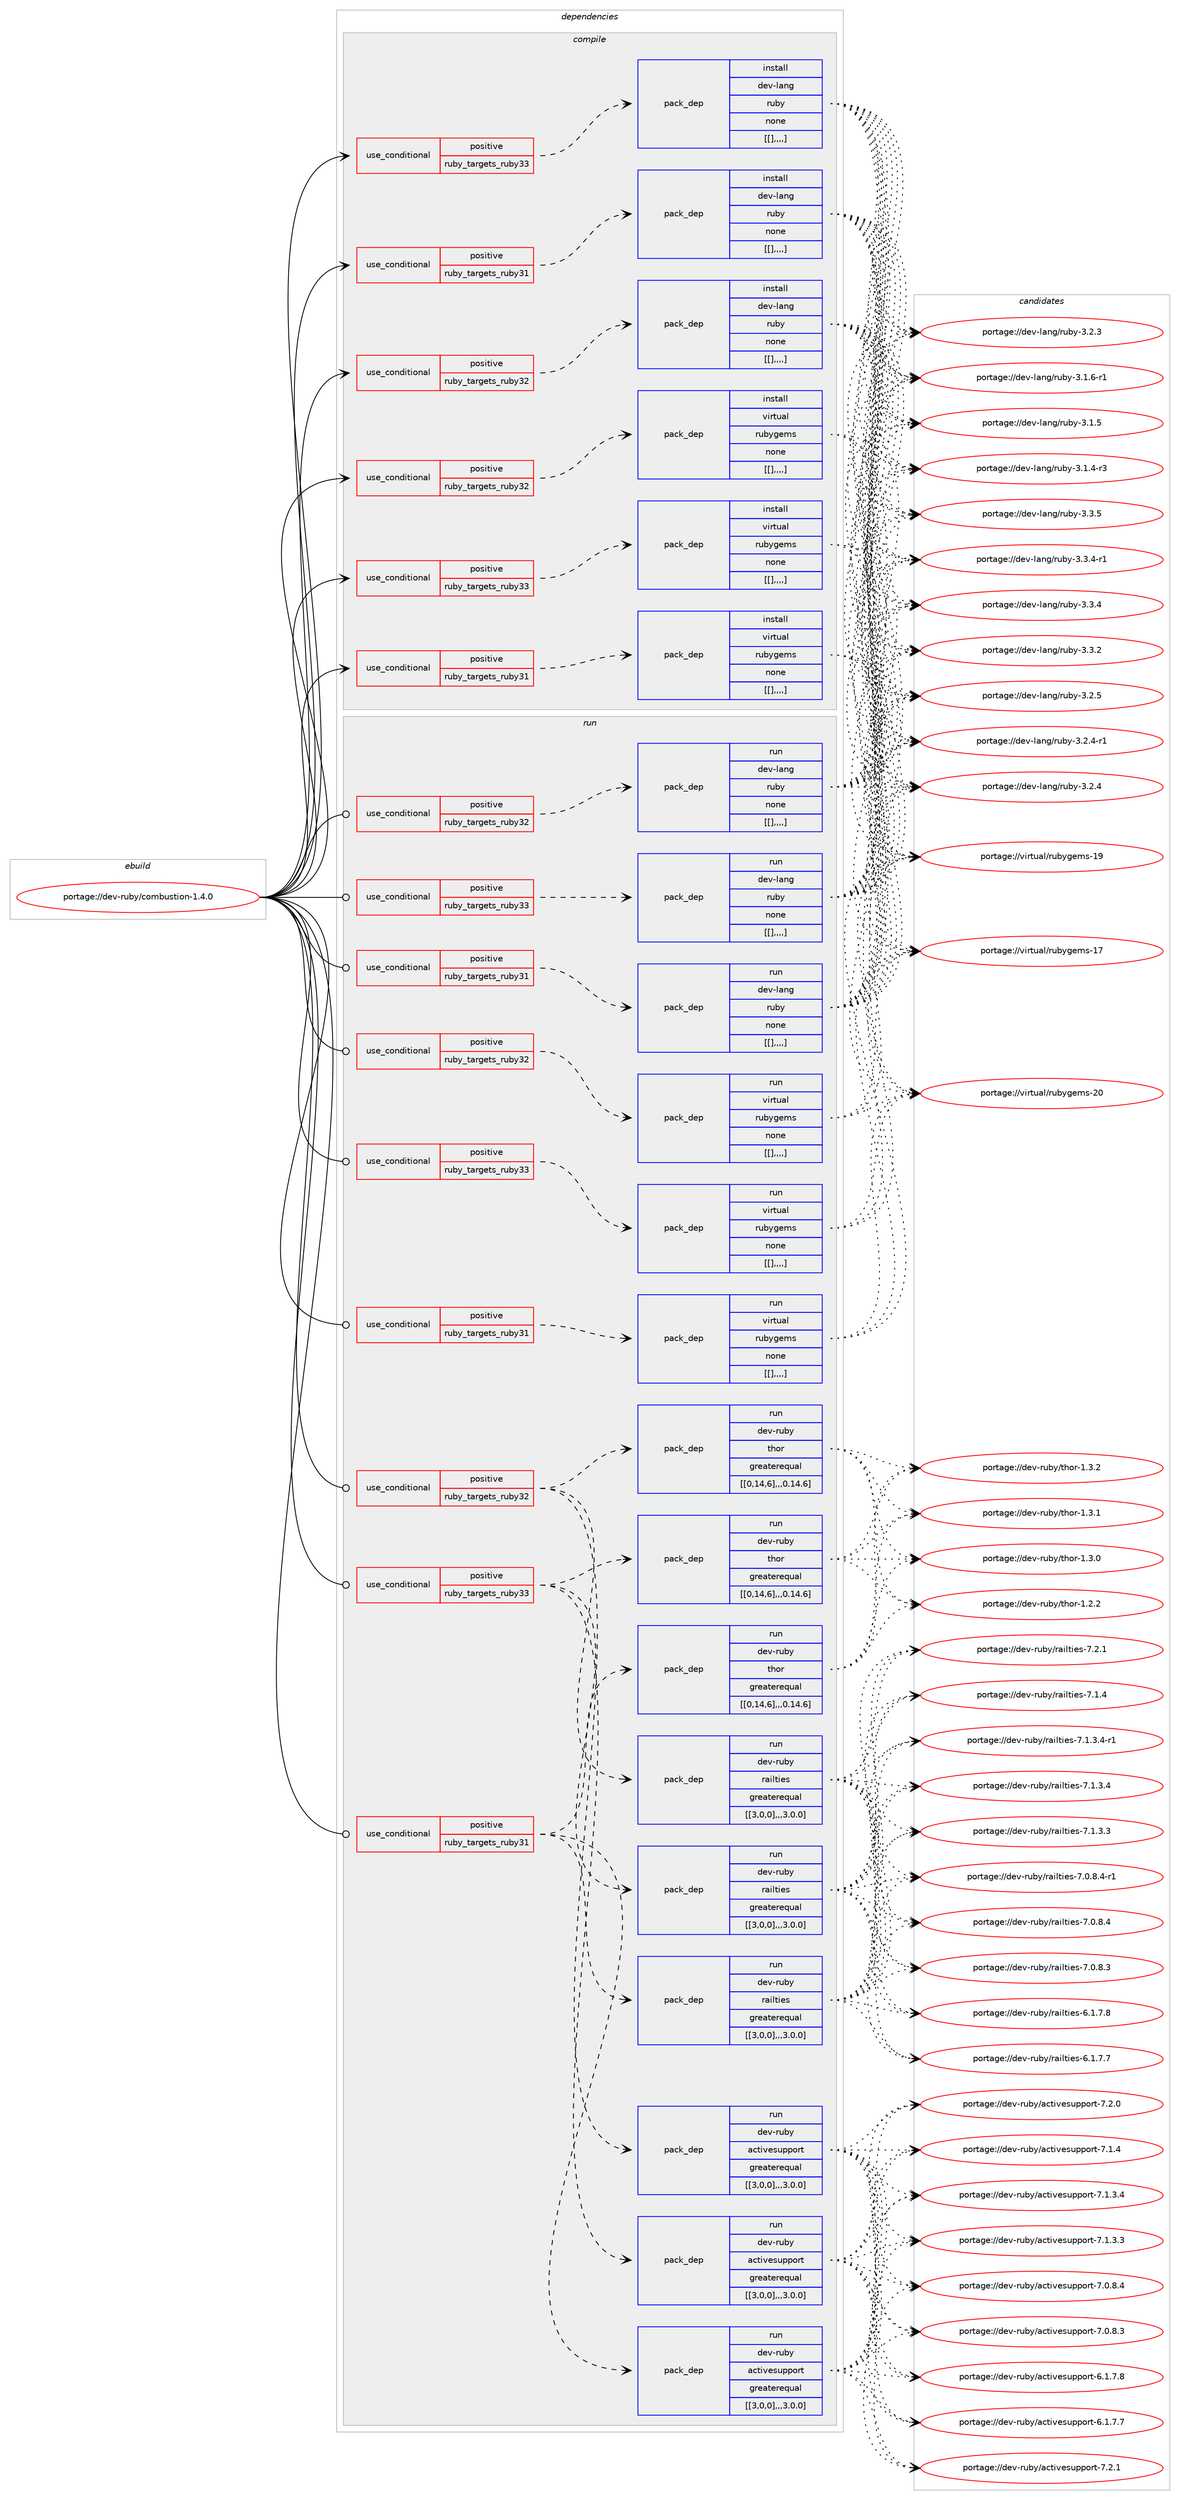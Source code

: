 digraph prolog {

# *************
# Graph options
# *************

newrank=true;
concentrate=true;
compound=true;
graph [rankdir=LR,fontname=Helvetica,fontsize=10,ranksep=1.5];#, ranksep=2.5, nodesep=0.2];
edge  [arrowhead=vee];
node  [fontname=Helvetica,fontsize=10];

# **********
# The ebuild
# **********

subgraph cluster_leftcol {
color=gray;
label=<<i>ebuild</i>>;
id [label="portage://dev-ruby/combustion-1.4.0", color=red, width=4, href="../dev-ruby/combustion-1.4.0.svg"];
}

# ****************
# The dependencies
# ****************

subgraph cluster_midcol {
color=gray;
label=<<i>dependencies</i>>;
subgraph cluster_compile {
fillcolor="#eeeeee";
style=filled;
label=<<i>compile</i>>;
subgraph cond46943 {
dependency181969 [label=<<TABLE BORDER="0" CELLBORDER="1" CELLSPACING="0" CELLPADDING="4"><TR><TD ROWSPAN="3" CELLPADDING="10">use_conditional</TD></TR><TR><TD>positive</TD></TR><TR><TD>ruby_targets_ruby31</TD></TR></TABLE>>, shape=none, color=red];
subgraph pack133740 {
dependency181970 [label=<<TABLE BORDER="0" CELLBORDER="1" CELLSPACING="0" CELLPADDING="4" WIDTH="220"><TR><TD ROWSPAN="6" CELLPADDING="30">pack_dep</TD></TR><TR><TD WIDTH="110">install</TD></TR><TR><TD>dev-lang</TD></TR><TR><TD>ruby</TD></TR><TR><TD>none</TD></TR><TR><TD>[[],,,,]</TD></TR></TABLE>>, shape=none, color=blue];
}
dependency181969:e -> dependency181970:w [weight=20,style="dashed",arrowhead="vee"];
}
id:e -> dependency181969:w [weight=20,style="solid",arrowhead="vee"];
subgraph cond46944 {
dependency181971 [label=<<TABLE BORDER="0" CELLBORDER="1" CELLSPACING="0" CELLPADDING="4"><TR><TD ROWSPAN="3" CELLPADDING="10">use_conditional</TD></TR><TR><TD>positive</TD></TR><TR><TD>ruby_targets_ruby31</TD></TR></TABLE>>, shape=none, color=red];
subgraph pack133741 {
dependency181972 [label=<<TABLE BORDER="0" CELLBORDER="1" CELLSPACING="0" CELLPADDING="4" WIDTH="220"><TR><TD ROWSPAN="6" CELLPADDING="30">pack_dep</TD></TR><TR><TD WIDTH="110">install</TD></TR><TR><TD>virtual</TD></TR><TR><TD>rubygems</TD></TR><TR><TD>none</TD></TR><TR><TD>[[],,,,]</TD></TR></TABLE>>, shape=none, color=blue];
}
dependency181971:e -> dependency181972:w [weight=20,style="dashed",arrowhead="vee"];
}
id:e -> dependency181971:w [weight=20,style="solid",arrowhead="vee"];
subgraph cond46945 {
dependency181973 [label=<<TABLE BORDER="0" CELLBORDER="1" CELLSPACING="0" CELLPADDING="4"><TR><TD ROWSPAN="3" CELLPADDING="10">use_conditional</TD></TR><TR><TD>positive</TD></TR><TR><TD>ruby_targets_ruby32</TD></TR></TABLE>>, shape=none, color=red];
subgraph pack133742 {
dependency181974 [label=<<TABLE BORDER="0" CELLBORDER="1" CELLSPACING="0" CELLPADDING="4" WIDTH="220"><TR><TD ROWSPAN="6" CELLPADDING="30">pack_dep</TD></TR><TR><TD WIDTH="110">install</TD></TR><TR><TD>dev-lang</TD></TR><TR><TD>ruby</TD></TR><TR><TD>none</TD></TR><TR><TD>[[],,,,]</TD></TR></TABLE>>, shape=none, color=blue];
}
dependency181973:e -> dependency181974:w [weight=20,style="dashed",arrowhead="vee"];
}
id:e -> dependency181973:w [weight=20,style="solid",arrowhead="vee"];
subgraph cond46946 {
dependency181975 [label=<<TABLE BORDER="0" CELLBORDER="1" CELLSPACING="0" CELLPADDING="4"><TR><TD ROWSPAN="3" CELLPADDING="10">use_conditional</TD></TR><TR><TD>positive</TD></TR><TR><TD>ruby_targets_ruby32</TD></TR></TABLE>>, shape=none, color=red];
subgraph pack133743 {
dependency181976 [label=<<TABLE BORDER="0" CELLBORDER="1" CELLSPACING="0" CELLPADDING="4" WIDTH="220"><TR><TD ROWSPAN="6" CELLPADDING="30">pack_dep</TD></TR><TR><TD WIDTH="110">install</TD></TR><TR><TD>virtual</TD></TR><TR><TD>rubygems</TD></TR><TR><TD>none</TD></TR><TR><TD>[[],,,,]</TD></TR></TABLE>>, shape=none, color=blue];
}
dependency181975:e -> dependency181976:w [weight=20,style="dashed",arrowhead="vee"];
}
id:e -> dependency181975:w [weight=20,style="solid",arrowhead="vee"];
subgraph cond46947 {
dependency181977 [label=<<TABLE BORDER="0" CELLBORDER="1" CELLSPACING="0" CELLPADDING="4"><TR><TD ROWSPAN="3" CELLPADDING="10">use_conditional</TD></TR><TR><TD>positive</TD></TR><TR><TD>ruby_targets_ruby33</TD></TR></TABLE>>, shape=none, color=red];
subgraph pack133744 {
dependency181978 [label=<<TABLE BORDER="0" CELLBORDER="1" CELLSPACING="0" CELLPADDING="4" WIDTH="220"><TR><TD ROWSPAN="6" CELLPADDING="30">pack_dep</TD></TR><TR><TD WIDTH="110">install</TD></TR><TR><TD>dev-lang</TD></TR><TR><TD>ruby</TD></TR><TR><TD>none</TD></TR><TR><TD>[[],,,,]</TD></TR></TABLE>>, shape=none, color=blue];
}
dependency181977:e -> dependency181978:w [weight=20,style="dashed",arrowhead="vee"];
}
id:e -> dependency181977:w [weight=20,style="solid",arrowhead="vee"];
subgraph cond46948 {
dependency181979 [label=<<TABLE BORDER="0" CELLBORDER="1" CELLSPACING="0" CELLPADDING="4"><TR><TD ROWSPAN="3" CELLPADDING="10">use_conditional</TD></TR><TR><TD>positive</TD></TR><TR><TD>ruby_targets_ruby33</TD></TR></TABLE>>, shape=none, color=red];
subgraph pack133745 {
dependency181980 [label=<<TABLE BORDER="0" CELLBORDER="1" CELLSPACING="0" CELLPADDING="4" WIDTH="220"><TR><TD ROWSPAN="6" CELLPADDING="30">pack_dep</TD></TR><TR><TD WIDTH="110">install</TD></TR><TR><TD>virtual</TD></TR><TR><TD>rubygems</TD></TR><TR><TD>none</TD></TR><TR><TD>[[],,,,]</TD></TR></TABLE>>, shape=none, color=blue];
}
dependency181979:e -> dependency181980:w [weight=20,style="dashed",arrowhead="vee"];
}
id:e -> dependency181979:w [weight=20,style="solid",arrowhead="vee"];
}
subgraph cluster_compileandrun {
fillcolor="#eeeeee";
style=filled;
label=<<i>compile and run</i>>;
}
subgraph cluster_run {
fillcolor="#eeeeee";
style=filled;
label=<<i>run</i>>;
subgraph cond46949 {
dependency181981 [label=<<TABLE BORDER="0" CELLBORDER="1" CELLSPACING="0" CELLPADDING="4"><TR><TD ROWSPAN="3" CELLPADDING="10">use_conditional</TD></TR><TR><TD>positive</TD></TR><TR><TD>ruby_targets_ruby31</TD></TR></TABLE>>, shape=none, color=red];
subgraph pack133746 {
dependency181982 [label=<<TABLE BORDER="0" CELLBORDER="1" CELLSPACING="0" CELLPADDING="4" WIDTH="220"><TR><TD ROWSPAN="6" CELLPADDING="30">pack_dep</TD></TR><TR><TD WIDTH="110">run</TD></TR><TR><TD>dev-lang</TD></TR><TR><TD>ruby</TD></TR><TR><TD>none</TD></TR><TR><TD>[[],,,,]</TD></TR></TABLE>>, shape=none, color=blue];
}
dependency181981:e -> dependency181982:w [weight=20,style="dashed",arrowhead="vee"];
}
id:e -> dependency181981:w [weight=20,style="solid",arrowhead="odot"];
subgraph cond46950 {
dependency181983 [label=<<TABLE BORDER="0" CELLBORDER="1" CELLSPACING="0" CELLPADDING="4"><TR><TD ROWSPAN="3" CELLPADDING="10">use_conditional</TD></TR><TR><TD>positive</TD></TR><TR><TD>ruby_targets_ruby31</TD></TR></TABLE>>, shape=none, color=red];
subgraph pack133747 {
dependency181984 [label=<<TABLE BORDER="0" CELLBORDER="1" CELLSPACING="0" CELLPADDING="4" WIDTH="220"><TR><TD ROWSPAN="6" CELLPADDING="30">pack_dep</TD></TR><TR><TD WIDTH="110">run</TD></TR><TR><TD>dev-ruby</TD></TR><TR><TD>activesupport</TD></TR><TR><TD>greaterequal</TD></TR><TR><TD>[[3,0,0],,,3.0.0]</TD></TR></TABLE>>, shape=none, color=blue];
}
dependency181983:e -> dependency181984:w [weight=20,style="dashed",arrowhead="vee"];
subgraph pack133748 {
dependency181985 [label=<<TABLE BORDER="0" CELLBORDER="1" CELLSPACING="0" CELLPADDING="4" WIDTH="220"><TR><TD ROWSPAN="6" CELLPADDING="30">pack_dep</TD></TR><TR><TD WIDTH="110">run</TD></TR><TR><TD>dev-ruby</TD></TR><TR><TD>railties</TD></TR><TR><TD>greaterequal</TD></TR><TR><TD>[[3,0,0],,,3.0.0]</TD></TR></TABLE>>, shape=none, color=blue];
}
dependency181983:e -> dependency181985:w [weight=20,style="dashed",arrowhead="vee"];
subgraph pack133749 {
dependency181986 [label=<<TABLE BORDER="0" CELLBORDER="1" CELLSPACING="0" CELLPADDING="4" WIDTH="220"><TR><TD ROWSPAN="6" CELLPADDING="30">pack_dep</TD></TR><TR><TD WIDTH="110">run</TD></TR><TR><TD>dev-ruby</TD></TR><TR><TD>thor</TD></TR><TR><TD>greaterequal</TD></TR><TR><TD>[[0,14,6],,,0.14.6]</TD></TR></TABLE>>, shape=none, color=blue];
}
dependency181983:e -> dependency181986:w [weight=20,style="dashed",arrowhead="vee"];
}
id:e -> dependency181983:w [weight=20,style="solid",arrowhead="odot"];
subgraph cond46951 {
dependency181987 [label=<<TABLE BORDER="0" CELLBORDER="1" CELLSPACING="0" CELLPADDING="4"><TR><TD ROWSPAN="3" CELLPADDING="10">use_conditional</TD></TR><TR><TD>positive</TD></TR><TR><TD>ruby_targets_ruby31</TD></TR></TABLE>>, shape=none, color=red];
subgraph pack133750 {
dependency181988 [label=<<TABLE BORDER="0" CELLBORDER="1" CELLSPACING="0" CELLPADDING="4" WIDTH="220"><TR><TD ROWSPAN="6" CELLPADDING="30">pack_dep</TD></TR><TR><TD WIDTH="110">run</TD></TR><TR><TD>virtual</TD></TR><TR><TD>rubygems</TD></TR><TR><TD>none</TD></TR><TR><TD>[[],,,,]</TD></TR></TABLE>>, shape=none, color=blue];
}
dependency181987:e -> dependency181988:w [weight=20,style="dashed",arrowhead="vee"];
}
id:e -> dependency181987:w [weight=20,style="solid",arrowhead="odot"];
subgraph cond46952 {
dependency181989 [label=<<TABLE BORDER="0" CELLBORDER="1" CELLSPACING="0" CELLPADDING="4"><TR><TD ROWSPAN="3" CELLPADDING="10">use_conditional</TD></TR><TR><TD>positive</TD></TR><TR><TD>ruby_targets_ruby32</TD></TR></TABLE>>, shape=none, color=red];
subgraph pack133751 {
dependency181990 [label=<<TABLE BORDER="0" CELLBORDER="1" CELLSPACING="0" CELLPADDING="4" WIDTH="220"><TR><TD ROWSPAN="6" CELLPADDING="30">pack_dep</TD></TR><TR><TD WIDTH="110">run</TD></TR><TR><TD>dev-lang</TD></TR><TR><TD>ruby</TD></TR><TR><TD>none</TD></TR><TR><TD>[[],,,,]</TD></TR></TABLE>>, shape=none, color=blue];
}
dependency181989:e -> dependency181990:w [weight=20,style="dashed",arrowhead="vee"];
}
id:e -> dependency181989:w [weight=20,style="solid",arrowhead="odot"];
subgraph cond46953 {
dependency181991 [label=<<TABLE BORDER="0" CELLBORDER="1" CELLSPACING="0" CELLPADDING="4"><TR><TD ROWSPAN="3" CELLPADDING="10">use_conditional</TD></TR><TR><TD>positive</TD></TR><TR><TD>ruby_targets_ruby32</TD></TR></TABLE>>, shape=none, color=red];
subgraph pack133752 {
dependency181992 [label=<<TABLE BORDER="0" CELLBORDER="1" CELLSPACING="0" CELLPADDING="4" WIDTH="220"><TR><TD ROWSPAN="6" CELLPADDING="30">pack_dep</TD></TR><TR><TD WIDTH="110">run</TD></TR><TR><TD>dev-ruby</TD></TR><TR><TD>activesupport</TD></TR><TR><TD>greaterequal</TD></TR><TR><TD>[[3,0,0],,,3.0.0]</TD></TR></TABLE>>, shape=none, color=blue];
}
dependency181991:e -> dependency181992:w [weight=20,style="dashed",arrowhead="vee"];
subgraph pack133753 {
dependency181993 [label=<<TABLE BORDER="0" CELLBORDER="1" CELLSPACING="0" CELLPADDING="4" WIDTH="220"><TR><TD ROWSPAN="6" CELLPADDING="30">pack_dep</TD></TR><TR><TD WIDTH="110">run</TD></TR><TR><TD>dev-ruby</TD></TR><TR><TD>railties</TD></TR><TR><TD>greaterequal</TD></TR><TR><TD>[[3,0,0],,,3.0.0]</TD></TR></TABLE>>, shape=none, color=blue];
}
dependency181991:e -> dependency181993:w [weight=20,style="dashed",arrowhead="vee"];
subgraph pack133754 {
dependency181994 [label=<<TABLE BORDER="0" CELLBORDER="1" CELLSPACING="0" CELLPADDING="4" WIDTH="220"><TR><TD ROWSPAN="6" CELLPADDING="30">pack_dep</TD></TR><TR><TD WIDTH="110">run</TD></TR><TR><TD>dev-ruby</TD></TR><TR><TD>thor</TD></TR><TR><TD>greaterequal</TD></TR><TR><TD>[[0,14,6],,,0.14.6]</TD></TR></TABLE>>, shape=none, color=blue];
}
dependency181991:e -> dependency181994:w [weight=20,style="dashed",arrowhead="vee"];
}
id:e -> dependency181991:w [weight=20,style="solid",arrowhead="odot"];
subgraph cond46954 {
dependency181995 [label=<<TABLE BORDER="0" CELLBORDER="1" CELLSPACING="0" CELLPADDING="4"><TR><TD ROWSPAN="3" CELLPADDING="10">use_conditional</TD></TR><TR><TD>positive</TD></TR><TR><TD>ruby_targets_ruby32</TD></TR></TABLE>>, shape=none, color=red];
subgraph pack133755 {
dependency181996 [label=<<TABLE BORDER="0" CELLBORDER="1" CELLSPACING="0" CELLPADDING="4" WIDTH="220"><TR><TD ROWSPAN="6" CELLPADDING="30">pack_dep</TD></TR><TR><TD WIDTH="110">run</TD></TR><TR><TD>virtual</TD></TR><TR><TD>rubygems</TD></TR><TR><TD>none</TD></TR><TR><TD>[[],,,,]</TD></TR></TABLE>>, shape=none, color=blue];
}
dependency181995:e -> dependency181996:w [weight=20,style="dashed",arrowhead="vee"];
}
id:e -> dependency181995:w [weight=20,style="solid",arrowhead="odot"];
subgraph cond46955 {
dependency181997 [label=<<TABLE BORDER="0" CELLBORDER="1" CELLSPACING="0" CELLPADDING="4"><TR><TD ROWSPAN="3" CELLPADDING="10">use_conditional</TD></TR><TR><TD>positive</TD></TR><TR><TD>ruby_targets_ruby33</TD></TR></TABLE>>, shape=none, color=red];
subgraph pack133756 {
dependency181998 [label=<<TABLE BORDER="0" CELLBORDER="1" CELLSPACING="0" CELLPADDING="4" WIDTH="220"><TR><TD ROWSPAN="6" CELLPADDING="30">pack_dep</TD></TR><TR><TD WIDTH="110">run</TD></TR><TR><TD>dev-lang</TD></TR><TR><TD>ruby</TD></TR><TR><TD>none</TD></TR><TR><TD>[[],,,,]</TD></TR></TABLE>>, shape=none, color=blue];
}
dependency181997:e -> dependency181998:w [weight=20,style="dashed",arrowhead="vee"];
}
id:e -> dependency181997:w [weight=20,style="solid",arrowhead="odot"];
subgraph cond46956 {
dependency181999 [label=<<TABLE BORDER="0" CELLBORDER="1" CELLSPACING="0" CELLPADDING="4"><TR><TD ROWSPAN="3" CELLPADDING="10">use_conditional</TD></TR><TR><TD>positive</TD></TR><TR><TD>ruby_targets_ruby33</TD></TR></TABLE>>, shape=none, color=red];
subgraph pack133757 {
dependency182000 [label=<<TABLE BORDER="0" CELLBORDER="1" CELLSPACING="0" CELLPADDING="4" WIDTH="220"><TR><TD ROWSPAN="6" CELLPADDING="30">pack_dep</TD></TR><TR><TD WIDTH="110">run</TD></TR><TR><TD>dev-ruby</TD></TR><TR><TD>activesupport</TD></TR><TR><TD>greaterequal</TD></TR><TR><TD>[[3,0,0],,,3.0.0]</TD></TR></TABLE>>, shape=none, color=blue];
}
dependency181999:e -> dependency182000:w [weight=20,style="dashed",arrowhead="vee"];
subgraph pack133758 {
dependency182001 [label=<<TABLE BORDER="0" CELLBORDER="1" CELLSPACING="0" CELLPADDING="4" WIDTH="220"><TR><TD ROWSPAN="6" CELLPADDING="30">pack_dep</TD></TR><TR><TD WIDTH="110">run</TD></TR><TR><TD>dev-ruby</TD></TR><TR><TD>railties</TD></TR><TR><TD>greaterequal</TD></TR><TR><TD>[[3,0,0],,,3.0.0]</TD></TR></TABLE>>, shape=none, color=blue];
}
dependency181999:e -> dependency182001:w [weight=20,style="dashed",arrowhead="vee"];
subgraph pack133759 {
dependency182002 [label=<<TABLE BORDER="0" CELLBORDER="1" CELLSPACING="0" CELLPADDING="4" WIDTH="220"><TR><TD ROWSPAN="6" CELLPADDING="30">pack_dep</TD></TR><TR><TD WIDTH="110">run</TD></TR><TR><TD>dev-ruby</TD></TR><TR><TD>thor</TD></TR><TR><TD>greaterequal</TD></TR><TR><TD>[[0,14,6],,,0.14.6]</TD></TR></TABLE>>, shape=none, color=blue];
}
dependency181999:e -> dependency182002:w [weight=20,style="dashed",arrowhead="vee"];
}
id:e -> dependency181999:w [weight=20,style="solid",arrowhead="odot"];
subgraph cond46957 {
dependency182003 [label=<<TABLE BORDER="0" CELLBORDER="1" CELLSPACING="0" CELLPADDING="4"><TR><TD ROWSPAN="3" CELLPADDING="10">use_conditional</TD></TR><TR><TD>positive</TD></TR><TR><TD>ruby_targets_ruby33</TD></TR></TABLE>>, shape=none, color=red];
subgraph pack133760 {
dependency182004 [label=<<TABLE BORDER="0" CELLBORDER="1" CELLSPACING="0" CELLPADDING="4" WIDTH="220"><TR><TD ROWSPAN="6" CELLPADDING="30">pack_dep</TD></TR><TR><TD WIDTH="110">run</TD></TR><TR><TD>virtual</TD></TR><TR><TD>rubygems</TD></TR><TR><TD>none</TD></TR><TR><TD>[[],,,,]</TD></TR></TABLE>>, shape=none, color=blue];
}
dependency182003:e -> dependency182004:w [weight=20,style="dashed",arrowhead="vee"];
}
id:e -> dependency182003:w [weight=20,style="solid",arrowhead="odot"];
}
}

# **************
# The candidates
# **************

subgraph cluster_choices {
rank=same;
color=gray;
label=<<i>candidates</i>>;

subgraph choice133740 {
color=black;
nodesep=1;
choice10010111845108971101034711411798121455146514653 [label="portage://dev-lang/ruby-3.3.5", color=red, width=4,href="../dev-lang/ruby-3.3.5.svg"];
choice100101118451089711010347114117981214551465146524511449 [label="portage://dev-lang/ruby-3.3.4-r1", color=red, width=4,href="../dev-lang/ruby-3.3.4-r1.svg"];
choice10010111845108971101034711411798121455146514652 [label="portage://dev-lang/ruby-3.3.4", color=red, width=4,href="../dev-lang/ruby-3.3.4.svg"];
choice10010111845108971101034711411798121455146514650 [label="portage://dev-lang/ruby-3.3.2", color=red, width=4,href="../dev-lang/ruby-3.3.2.svg"];
choice10010111845108971101034711411798121455146504653 [label="portage://dev-lang/ruby-3.2.5", color=red, width=4,href="../dev-lang/ruby-3.2.5.svg"];
choice100101118451089711010347114117981214551465046524511449 [label="portage://dev-lang/ruby-3.2.4-r1", color=red, width=4,href="../dev-lang/ruby-3.2.4-r1.svg"];
choice10010111845108971101034711411798121455146504652 [label="portage://dev-lang/ruby-3.2.4", color=red, width=4,href="../dev-lang/ruby-3.2.4.svg"];
choice10010111845108971101034711411798121455146504651 [label="portage://dev-lang/ruby-3.2.3", color=red, width=4,href="../dev-lang/ruby-3.2.3.svg"];
choice100101118451089711010347114117981214551464946544511449 [label="portage://dev-lang/ruby-3.1.6-r1", color=red, width=4,href="../dev-lang/ruby-3.1.6-r1.svg"];
choice10010111845108971101034711411798121455146494653 [label="portage://dev-lang/ruby-3.1.5", color=red, width=4,href="../dev-lang/ruby-3.1.5.svg"];
choice100101118451089711010347114117981214551464946524511451 [label="portage://dev-lang/ruby-3.1.4-r3", color=red, width=4,href="../dev-lang/ruby-3.1.4-r3.svg"];
dependency181970:e -> choice10010111845108971101034711411798121455146514653:w [style=dotted,weight="100"];
dependency181970:e -> choice100101118451089711010347114117981214551465146524511449:w [style=dotted,weight="100"];
dependency181970:e -> choice10010111845108971101034711411798121455146514652:w [style=dotted,weight="100"];
dependency181970:e -> choice10010111845108971101034711411798121455146514650:w [style=dotted,weight="100"];
dependency181970:e -> choice10010111845108971101034711411798121455146504653:w [style=dotted,weight="100"];
dependency181970:e -> choice100101118451089711010347114117981214551465046524511449:w [style=dotted,weight="100"];
dependency181970:e -> choice10010111845108971101034711411798121455146504652:w [style=dotted,weight="100"];
dependency181970:e -> choice10010111845108971101034711411798121455146504651:w [style=dotted,weight="100"];
dependency181970:e -> choice100101118451089711010347114117981214551464946544511449:w [style=dotted,weight="100"];
dependency181970:e -> choice10010111845108971101034711411798121455146494653:w [style=dotted,weight="100"];
dependency181970:e -> choice100101118451089711010347114117981214551464946524511451:w [style=dotted,weight="100"];
}
subgraph choice133741 {
color=black;
nodesep=1;
choice118105114116117971084711411798121103101109115455048 [label="portage://virtual/rubygems-20", color=red, width=4,href="../virtual/rubygems-20.svg"];
choice118105114116117971084711411798121103101109115454957 [label="portage://virtual/rubygems-19", color=red, width=4,href="../virtual/rubygems-19.svg"];
choice118105114116117971084711411798121103101109115454955 [label="portage://virtual/rubygems-17", color=red, width=4,href="../virtual/rubygems-17.svg"];
dependency181972:e -> choice118105114116117971084711411798121103101109115455048:w [style=dotted,weight="100"];
dependency181972:e -> choice118105114116117971084711411798121103101109115454957:w [style=dotted,weight="100"];
dependency181972:e -> choice118105114116117971084711411798121103101109115454955:w [style=dotted,weight="100"];
}
subgraph choice133742 {
color=black;
nodesep=1;
choice10010111845108971101034711411798121455146514653 [label="portage://dev-lang/ruby-3.3.5", color=red, width=4,href="../dev-lang/ruby-3.3.5.svg"];
choice100101118451089711010347114117981214551465146524511449 [label="portage://dev-lang/ruby-3.3.4-r1", color=red, width=4,href="../dev-lang/ruby-3.3.4-r1.svg"];
choice10010111845108971101034711411798121455146514652 [label="portage://dev-lang/ruby-3.3.4", color=red, width=4,href="../dev-lang/ruby-3.3.4.svg"];
choice10010111845108971101034711411798121455146514650 [label="portage://dev-lang/ruby-3.3.2", color=red, width=4,href="../dev-lang/ruby-3.3.2.svg"];
choice10010111845108971101034711411798121455146504653 [label="portage://dev-lang/ruby-3.2.5", color=red, width=4,href="../dev-lang/ruby-3.2.5.svg"];
choice100101118451089711010347114117981214551465046524511449 [label="portage://dev-lang/ruby-3.2.4-r1", color=red, width=4,href="../dev-lang/ruby-3.2.4-r1.svg"];
choice10010111845108971101034711411798121455146504652 [label="portage://dev-lang/ruby-3.2.4", color=red, width=4,href="../dev-lang/ruby-3.2.4.svg"];
choice10010111845108971101034711411798121455146504651 [label="portage://dev-lang/ruby-3.2.3", color=red, width=4,href="../dev-lang/ruby-3.2.3.svg"];
choice100101118451089711010347114117981214551464946544511449 [label="portage://dev-lang/ruby-3.1.6-r1", color=red, width=4,href="../dev-lang/ruby-3.1.6-r1.svg"];
choice10010111845108971101034711411798121455146494653 [label="portage://dev-lang/ruby-3.1.5", color=red, width=4,href="../dev-lang/ruby-3.1.5.svg"];
choice100101118451089711010347114117981214551464946524511451 [label="portage://dev-lang/ruby-3.1.4-r3", color=red, width=4,href="../dev-lang/ruby-3.1.4-r3.svg"];
dependency181974:e -> choice10010111845108971101034711411798121455146514653:w [style=dotted,weight="100"];
dependency181974:e -> choice100101118451089711010347114117981214551465146524511449:w [style=dotted,weight="100"];
dependency181974:e -> choice10010111845108971101034711411798121455146514652:w [style=dotted,weight="100"];
dependency181974:e -> choice10010111845108971101034711411798121455146514650:w [style=dotted,weight="100"];
dependency181974:e -> choice10010111845108971101034711411798121455146504653:w [style=dotted,weight="100"];
dependency181974:e -> choice100101118451089711010347114117981214551465046524511449:w [style=dotted,weight="100"];
dependency181974:e -> choice10010111845108971101034711411798121455146504652:w [style=dotted,weight="100"];
dependency181974:e -> choice10010111845108971101034711411798121455146504651:w [style=dotted,weight="100"];
dependency181974:e -> choice100101118451089711010347114117981214551464946544511449:w [style=dotted,weight="100"];
dependency181974:e -> choice10010111845108971101034711411798121455146494653:w [style=dotted,weight="100"];
dependency181974:e -> choice100101118451089711010347114117981214551464946524511451:w [style=dotted,weight="100"];
}
subgraph choice133743 {
color=black;
nodesep=1;
choice118105114116117971084711411798121103101109115455048 [label="portage://virtual/rubygems-20", color=red, width=4,href="../virtual/rubygems-20.svg"];
choice118105114116117971084711411798121103101109115454957 [label="portage://virtual/rubygems-19", color=red, width=4,href="../virtual/rubygems-19.svg"];
choice118105114116117971084711411798121103101109115454955 [label="portage://virtual/rubygems-17", color=red, width=4,href="../virtual/rubygems-17.svg"];
dependency181976:e -> choice118105114116117971084711411798121103101109115455048:w [style=dotted,weight="100"];
dependency181976:e -> choice118105114116117971084711411798121103101109115454957:w [style=dotted,weight="100"];
dependency181976:e -> choice118105114116117971084711411798121103101109115454955:w [style=dotted,weight="100"];
}
subgraph choice133744 {
color=black;
nodesep=1;
choice10010111845108971101034711411798121455146514653 [label="portage://dev-lang/ruby-3.3.5", color=red, width=4,href="../dev-lang/ruby-3.3.5.svg"];
choice100101118451089711010347114117981214551465146524511449 [label="portage://dev-lang/ruby-3.3.4-r1", color=red, width=4,href="../dev-lang/ruby-3.3.4-r1.svg"];
choice10010111845108971101034711411798121455146514652 [label="portage://dev-lang/ruby-3.3.4", color=red, width=4,href="../dev-lang/ruby-3.3.4.svg"];
choice10010111845108971101034711411798121455146514650 [label="portage://dev-lang/ruby-3.3.2", color=red, width=4,href="../dev-lang/ruby-3.3.2.svg"];
choice10010111845108971101034711411798121455146504653 [label="portage://dev-lang/ruby-3.2.5", color=red, width=4,href="../dev-lang/ruby-3.2.5.svg"];
choice100101118451089711010347114117981214551465046524511449 [label="portage://dev-lang/ruby-3.2.4-r1", color=red, width=4,href="../dev-lang/ruby-3.2.4-r1.svg"];
choice10010111845108971101034711411798121455146504652 [label="portage://dev-lang/ruby-3.2.4", color=red, width=4,href="../dev-lang/ruby-3.2.4.svg"];
choice10010111845108971101034711411798121455146504651 [label="portage://dev-lang/ruby-3.2.3", color=red, width=4,href="../dev-lang/ruby-3.2.3.svg"];
choice100101118451089711010347114117981214551464946544511449 [label="portage://dev-lang/ruby-3.1.6-r1", color=red, width=4,href="../dev-lang/ruby-3.1.6-r1.svg"];
choice10010111845108971101034711411798121455146494653 [label="portage://dev-lang/ruby-3.1.5", color=red, width=4,href="../dev-lang/ruby-3.1.5.svg"];
choice100101118451089711010347114117981214551464946524511451 [label="portage://dev-lang/ruby-3.1.4-r3", color=red, width=4,href="../dev-lang/ruby-3.1.4-r3.svg"];
dependency181978:e -> choice10010111845108971101034711411798121455146514653:w [style=dotted,weight="100"];
dependency181978:e -> choice100101118451089711010347114117981214551465146524511449:w [style=dotted,weight="100"];
dependency181978:e -> choice10010111845108971101034711411798121455146514652:w [style=dotted,weight="100"];
dependency181978:e -> choice10010111845108971101034711411798121455146514650:w [style=dotted,weight="100"];
dependency181978:e -> choice10010111845108971101034711411798121455146504653:w [style=dotted,weight="100"];
dependency181978:e -> choice100101118451089711010347114117981214551465046524511449:w [style=dotted,weight="100"];
dependency181978:e -> choice10010111845108971101034711411798121455146504652:w [style=dotted,weight="100"];
dependency181978:e -> choice10010111845108971101034711411798121455146504651:w [style=dotted,weight="100"];
dependency181978:e -> choice100101118451089711010347114117981214551464946544511449:w [style=dotted,weight="100"];
dependency181978:e -> choice10010111845108971101034711411798121455146494653:w [style=dotted,weight="100"];
dependency181978:e -> choice100101118451089711010347114117981214551464946524511451:w [style=dotted,weight="100"];
}
subgraph choice133745 {
color=black;
nodesep=1;
choice118105114116117971084711411798121103101109115455048 [label="portage://virtual/rubygems-20", color=red, width=4,href="../virtual/rubygems-20.svg"];
choice118105114116117971084711411798121103101109115454957 [label="portage://virtual/rubygems-19", color=red, width=4,href="../virtual/rubygems-19.svg"];
choice118105114116117971084711411798121103101109115454955 [label="portage://virtual/rubygems-17", color=red, width=4,href="../virtual/rubygems-17.svg"];
dependency181980:e -> choice118105114116117971084711411798121103101109115455048:w [style=dotted,weight="100"];
dependency181980:e -> choice118105114116117971084711411798121103101109115454957:w [style=dotted,weight="100"];
dependency181980:e -> choice118105114116117971084711411798121103101109115454955:w [style=dotted,weight="100"];
}
subgraph choice133746 {
color=black;
nodesep=1;
choice10010111845108971101034711411798121455146514653 [label="portage://dev-lang/ruby-3.3.5", color=red, width=4,href="../dev-lang/ruby-3.3.5.svg"];
choice100101118451089711010347114117981214551465146524511449 [label="portage://dev-lang/ruby-3.3.4-r1", color=red, width=4,href="../dev-lang/ruby-3.3.4-r1.svg"];
choice10010111845108971101034711411798121455146514652 [label="portage://dev-lang/ruby-3.3.4", color=red, width=4,href="../dev-lang/ruby-3.3.4.svg"];
choice10010111845108971101034711411798121455146514650 [label="portage://dev-lang/ruby-3.3.2", color=red, width=4,href="../dev-lang/ruby-3.3.2.svg"];
choice10010111845108971101034711411798121455146504653 [label="portage://dev-lang/ruby-3.2.5", color=red, width=4,href="../dev-lang/ruby-3.2.5.svg"];
choice100101118451089711010347114117981214551465046524511449 [label="portage://dev-lang/ruby-3.2.4-r1", color=red, width=4,href="../dev-lang/ruby-3.2.4-r1.svg"];
choice10010111845108971101034711411798121455146504652 [label="portage://dev-lang/ruby-3.2.4", color=red, width=4,href="../dev-lang/ruby-3.2.4.svg"];
choice10010111845108971101034711411798121455146504651 [label="portage://dev-lang/ruby-3.2.3", color=red, width=4,href="../dev-lang/ruby-3.2.3.svg"];
choice100101118451089711010347114117981214551464946544511449 [label="portage://dev-lang/ruby-3.1.6-r1", color=red, width=4,href="../dev-lang/ruby-3.1.6-r1.svg"];
choice10010111845108971101034711411798121455146494653 [label="portage://dev-lang/ruby-3.1.5", color=red, width=4,href="../dev-lang/ruby-3.1.5.svg"];
choice100101118451089711010347114117981214551464946524511451 [label="portage://dev-lang/ruby-3.1.4-r3", color=red, width=4,href="../dev-lang/ruby-3.1.4-r3.svg"];
dependency181982:e -> choice10010111845108971101034711411798121455146514653:w [style=dotted,weight="100"];
dependency181982:e -> choice100101118451089711010347114117981214551465146524511449:w [style=dotted,weight="100"];
dependency181982:e -> choice10010111845108971101034711411798121455146514652:w [style=dotted,weight="100"];
dependency181982:e -> choice10010111845108971101034711411798121455146514650:w [style=dotted,weight="100"];
dependency181982:e -> choice10010111845108971101034711411798121455146504653:w [style=dotted,weight="100"];
dependency181982:e -> choice100101118451089711010347114117981214551465046524511449:w [style=dotted,weight="100"];
dependency181982:e -> choice10010111845108971101034711411798121455146504652:w [style=dotted,weight="100"];
dependency181982:e -> choice10010111845108971101034711411798121455146504651:w [style=dotted,weight="100"];
dependency181982:e -> choice100101118451089711010347114117981214551464946544511449:w [style=dotted,weight="100"];
dependency181982:e -> choice10010111845108971101034711411798121455146494653:w [style=dotted,weight="100"];
dependency181982:e -> choice100101118451089711010347114117981214551464946524511451:w [style=dotted,weight="100"];
}
subgraph choice133747 {
color=black;
nodesep=1;
choice1001011184511411798121479799116105118101115117112112111114116455546504649 [label="portage://dev-ruby/activesupport-7.2.1", color=red, width=4,href="../dev-ruby/activesupport-7.2.1.svg"];
choice1001011184511411798121479799116105118101115117112112111114116455546504648 [label="portage://dev-ruby/activesupport-7.2.0", color=red, width=4,href="../dev-ruby/activesupport-7.2.0.svg"];
choice1001011184511411798121479799116105118101115117112112111114116455546494652 [label="portage://dev-ruby/activesupport-7.1.4", color=red, width=4,href="../dev-ruby/activesupport-7.1.4.svg"];
choice10010111845114117981214797991161051181011151171121121111141164555464946514652 [label="portage://dev-ruby/activesupport-7.1.3.4", color=red, width=4,href="../dev-ruby/activesupport-7.1.3.4.svg"];
choice10010111845114117981214797991161051181011151171121121111141164555464946514651 [label="portage://dev-ruby/activesupport-7.1.3.3", color=red, width=4,href="../dev-ruby/activesupport-7.1.3.3.svg"];
choice10010111845114117981214797991161051181011151171121121111141164555464846564652 [label="portage://dev-ruby/activesupport-7.0.8.4", color=red, width=4,href="../dev-ruby/activesupport-7.0.8.4.svg"];
choice10010111845114117981214797991161051181011151171121121111141164555464846564651 [label="portage://dev-ruby/activesupport-7.0.8.3", color=red, width=4,href="../dev-ruby/activesupport-7.0.8.3.svg"];
choice10010111845114117981214797991161051181011151171121121111141164554464946554656 [label="portage://dev-ruby/activesupport-6.1.7.8", color=red, width=4,href="../dev-ruby/activesupport-6.1.7.8.svg"];
choice10010111845114117981214797991161051181011151171121121111141164554464946554655 [label="portage://dev-ruby/activesupport-6.1.7.7", color=red, width=4,href="../dev-ruby/activesupport-6.1.7.7.svg"];
dependency181984:e -> choice1001011184511411798121479799116105118101115117112112111114116455546504649:w [style=dotted,weight="100"];
dependency181984:e -> choice1001011184511411798121479799116105118101115117112112111114116455546504648:w [style=dotted,weight="100"];
dependency181984:e -> choice1001011184511411798121479799116105118101115117112112111114116455546494652:w [style=dotted,weight="100"];
dependency181984:e -> choice10010111845114117981214797991161051181011151171121121111141164555464946514652:w [style=dotted,weight="100"];
dependency181984:e -> choice10010111845114117981214797991161051181011151171121121111141164555464946514651:w [style=dotted,weight="100"];
dependency181984:e -> choice10010111845114117981214797991161051181011151171121121111141164555464846564652:w [style=dotted,weight="100"];
dependency181984:e -> choice10010111845114117981214797991161051181011151171121121111141164555464846564651:w [style=dotted,weight="100"];
dependency181984:e -> choice10010111845114117981214797991161051181011151171121121111141164554464946554656:w [style=dotted,weight="100"];
dependency181984:e -> choice10010111845114117981214797991161051181011151171121121111141164554464946554655:w [style=dotted,weight="100"];
}
subgraph choice133748 {
color=black;
nodesep=1;
choice10010111845114117981214711497105108116105101115455546504649 [label="portage://dev-ruby/railties-7.2.1", color=red, width=4,href="../dev-ruby/railties-7.2.1.svg"];
choice10010111845114117981214711497105108116105101115455546494652 [label="portage://dev-ruby/railties-7.1.4", color=red, width=4,href="../dev-ruby/railties-7.1.4.svg"];
choice1001011184511411798121471149710510811610510111545554649465146524511449 [label="portage://dev-ruby/railties-7.1.3.4-r1", color=red, width=4,href="../dev-ruby/railties-7.1.3.4-r1.svg"];
choice100101118451141179812147114971051081161051011154555464946514652 [label="portage://dev-ruby/railties-7.1.3.4", color=red, width=4,href="../dev-ruby/railties-7.1.3.4.svg"];
choice100101118451141179812147114971051081161051011154555464946514651 [label="portage://dev-ruby/railties-7.1.3.3", color=red, width=4,href="../dev-ruby/railties-7.1.3.3.svg"];
choice1001011184511411798121471149710510811610510111545554648465646524511449 [label="portage://dev-ruby/railties-7.0.8.4-r1", color=red, width=4,href="../dev-ruby/railties-7.0.8.4-r1.svg"];
choice100101118451141179812147114971051081161051011154555464846564652 [label="portage://dev-ruby/railties-7.0.8.4", color=red, width=4,href="../dev-ruby/railties-7.0.8.4.svg"];
choice100101118451141179812147114971051081161051011154555464846564651 [label="portage://dev-ruby/railties-7.0.8.3", color=red, width=4,href="../dev-ruby/railties-7.0.8.3.svg"];
choice100101118451141179812147114971051081161051011154554464946554656 [label="portage://dev-ruby/railties-6.1.7.8", color=red, width=4,href="../dev-ruby/railties-6.1.7.8.svg"];
choice100101118451141179812147114971051081161051011154554464946554655 [label="portage://dev-ruby/railties-6.1.7.7", color=red, width=4,href="../dev-ruby/railties-6.1.7.7.svg"];
dependency181985:e -> choice10010111845114117981214711497105108116105101115455546504649:w [style=dotted,weight="100"];
dependency181985:e -> choice10010111845114117981214711497105108116105101115455546494652:w [style=dotted,weight="100"];
dependency181985:e -> choice1001011184511411798121471149710510811610510111545554649465146524511449:w [style=dotted,weight="100"];
dependency181985:e -> choice100101118451141179812147114971051081161051011154555464946514652:w [style=dotted,weight="100"];
dependency181985:e -> choice100101118451141179812147114971051081161051011154555464946514651:w [style=dotted,weight="100"];
dependency181985:e -> choice1001011184511411798121471149710510811610510111545554648465646524511449:w [style=dotted,weight="100"];
dependency181985:e -> choice100101118451141179812147114971051081161051011154555464846564652:w [style=dotted,weight="100"];
dependency181985:e -> choice100101118451141179812147114971051081161051011154555464846564651:w [style=dotted,weight="100"];
dependency181985:e -> choice100101118451141179812147114971051081161051011154554464946554656:w [style=dotted,weight="100"];
dependency181985:e -> choice100101118451141179812147114971051081161051011154554464946554655:w [style=dotted,weight="100"];
}
subgraph choice133749 {
color=black;
nodesep=1;
choice100101118451141179812147116104111114454946514650 [label="portage://dev-ruby/thor-1.3.2", color=red, width=4,href="../dev-ruby/thor-1.3.2.svg"];
choice100101118451141179812147116104111114454946514649 [label="portage://dev-ruby/thor-1.3.1", color=red, width=4,href="../dev-ruby/thor-1.3.1.svg"];
choice100101118451141179812147116104111114454946514648 [label="portage://dev-ruby/thor-1.3.0", color=red, width=4,href="../dev-ruby/thor-1.3.0.svg"];
choice100101118451141179812147116104111114454946504650 [label="portage://dev-ruby/thor-1.2.2", color=red, width=4,href="../dev-ruby/thor-1.2.2.svg"];
dependency181986:e -> choice100101118451141179812147116104111114454946514650:w [style=dotted,weight="100"];
dependency181986:e -> choice100101118451141179812147116104111114454946514649:w [style=dotted,weight="100"];
dependency181986:e -> choice100101118451141179812147116104111114454946514648:w [style=dotted,weight="100"];
dependency181986:e -> choice100101118451141179812147116104111114454946504650:w [style=dotted,weight="100"];
}
subgraph choice133750 {
color=black;
nodesep=1;
choice118105114116117971084711411798121103101109115455048 [label="portage://virtual/rubygems-20", color=red, width=4,href="../virtual/rubygems-20.svg"];
choice118105114116117971084711411798121103101109115454957 [label="portage://virtual/rubygems-19", color=red, width=4,href="../virtual/rubygems-19.svg"];
choice118105114116117971084711411798121103101109115454955 [label="portage://virtual/rubygems-17", color=red, width=4,href="../virtual/rubygems-17.svg"];
dependency181988:e -> choice118105114116117971084711411798121103101109115455048:w [style=dotted,weight="100"];
dependency181988:e -> choice118105114116117971084711411798121103101109115454957:w [style=dotted,weight="100"];
dependency181988:e -> choice118105114116117971084711411798121103101109115454955:w [style=dotted,weight="100"];
}
subgraph choice133751 {
color=black;
nodesep=1;
choice10010111845108971101034711411798121455146514653 [label="portage://dev-lang/ruby-3.3.5", color=red, width=4,href="../dev-lang/ruby-3.3.5.svg"];
choice100101118451089711010347114117981214551465146524511449 [label="portage://dev-lang/ruby-3.3.4-r1", color=red, width=4,href="../dev-lang/ruby-3.3.4-r1.svg"];
choice10010111845108971101034711411798121455146514652 [label="portage://dev-lang/ruby-3.3.4", color=red, width=4,href="../dev-lang/ruby-3.3.4.svg"];
choice10010111845108971101034711411798121455146514650 [label="portage://dev-lang/ruby-3.3.2", color=red, width=4,href="../dev-lang/ruby-3.3.2.svg"];
choice10010111845108971101034711411798121455146504653 [label="portage://dev-lang/ruby-3.2.5", color=red, width=4,href="../dev-lang/ruby-3.2.5.svg"];
choice100101118451089711010347114117981214551465046524511449 [label="portage://dev-lang/ruby-3.2.4-r1", color=red, width=4,href="../dev-lang/ruby-3.2.4-r1.svg"];
choice10010111845108971101034711411798121455146504652 [label="portage://dev-lang/ruby-3.2.4", color=red, width=4,href="../dev-lang/ruby-3.2.4.svg"];
choice10010111845108971101034711411798121455146504651 [label="portage://dev-lang/ruby-3.2.3", color=red, width=4,href="../dev-lang/ruby-3.2.3.svg"];
choice100101118451089711010347114117981214551464946544511449 [label="portage://dev-lang/ruby-3.1.6-r1", color=red, width=4,href="../dev-lang/ruby-3.1.6-r1.svg"];
choice10010111845108971101034711411798121455146494653 [label="portage://dev-lang/ruby-3.1.5", color=red, width=4,href="../dev-lang/ruby-3.1.5.svg"];
choice100101118451089711010347114117981214551464946524511451 [label="portage://dev-lang/ruby-3.1.4-r3", color=red, width=4,href="../dev-lang/ruby-3.1.4-r3.svg"];
dependency181990:e -> choice10010111845108971101034711411798121455146514653:w [style=dotted,weight="100"];
dependency181990:e -> choice100101118451089711010347114117981214551465146524511449:w [style=dotted,weight="100"];
dependency181990:e -> choice10010111845108971101034711411798121455146514652:w [style=dotted,weight="100"];
dependency181990:e -> choice10010111845108971101034711411798121455146514650:w [style=dotted,weight="100"];
dependency181990:e -> choice10010111845108971101034711411798121455146504653:w [style=dotted,weight="100"];
dependency181990:e -> choice100101118451089711010347114117981214551465046524511449:w [style=dotted,weight="100"];
dependency181990:e -> choice10010111845108971101034711411798121455146504652:w [style=dotted,weight="100"];
dependency181990:e -> choice10010111845108971101034711411798121455146504651:w [style=dotted,weight="100"];
dependency181990:e -> choice100101118451089711010347114117981214551464946544511449:w [style=dotted,weight="100"];
dependency181990:e -> choice10010111845108971101034711411798121455146494653:w [style=dotted,weight="100"];
dependency181990:e -> choice100101118451089711010347114117981214551464946524511451:w [style=dotted,weight="100"];
}
subgraph choice133752 {
color=black;
nodesep=1;
choice1001011184511411798121479799116105118101115117112112111114116455546504649 [label="portage://dev-ruby/activesupport-7.2.1", color=red, width=4,href="../dev-ruby/activesupport-7.2.1.svg"];
choice1001011184511411798121479799116105118101115117112112111114116455546504648 [label="portage://dev-ruby/activesupport-7.2.0", color=red, width=4,href="../dev-ruby/activesupport-7.2.0.svg"];
choice1001011184511411798121479799116105118101115117112112111114116455546494652 [label="portage://dev-ruby/activesupport-7.1.4", color=red, width=4,href="../dev-ruby/activesupport-7.1.4.svg"];
choice10010111845114117981214797991161051181011151171121121111141164555464946514652 [label="portage://dev-ruby/activesupport-7.1.3.4", color=red, width=4,href="../dev-ruby/activesupport-7.1.3.4.svg"];
choice10010111845114117981214797991161051181011151171121121111141164555464946514651 [label="portage://dev-ruby/activesupport-7.1.3.3", color=red, width=4,href="../dev-ruby/activesupport-7.1.3.3.svg"];
choice10010111845114117981214797991161051181011151171121121111141164555464846564652 [label="portage://dev-ruby/activesupport-7.0.8.4", color=red, width=4,href="../dev-ruby/activesupport-7.0.8.4.svg"];
choice10010111845114117981214797991161051181011151171121121111141164555464846564651 [label="portage://dev-ruby/activesupport-7.0.8.3", color=red, width=4,href="../dev-ruby/activesupport-7.0.8.3.svg"];
choice10010111845114117981214797991161051181011151171121121111141164554464946554656 [label="portage://dev-ruby/activesupport-6.1.7.8", color=red, width=4,href="../dev-ruby/activesupport-6.1.7.8.svg"];
choice10010111845114117981214797991161051181011151171121121111141164554464946554655 [label="portage://dev-ruby/activesupport-6.1.7.7", color=red, width=4,href="../dev-ruby/activesupport-6.1.7.7.svg"];
dependency181992:e -> choice1001011184511411798121479799116105118101115117112112111114116455546504649:w [style=dotted,weight="100"];
dependency181992:e -> choice1001011184511411798121479799116105118101115117112112111114116455546504648:w [style=dotted,weight="100"];
dependency181992:e -> choice1001011184511411798121479799116105118101115117112112111114116455546494652:w [style=dotted,weight="100"];
dependency181992:e -> choice10010111845114117981214797991161051181011151171121121111141164555464946514652:w [style=dotted,weight="100"];
dependency181992:e -> choice10010111845114117981214797991161051181011151171121121111141164555464946514651:w [style=dotted,weight="100"];
dependency181992:e -> choice10010111845114117981214797991161051181011151171121121111141164555464846564652:w [style=dotted,weight="100"];
dependency181992:e -> choice10010111845114117981214797991161051181011151171121121111141164555464846564651:w [style=dotted,weight="100"];
dependency181992:e -> choice10010111845114117981214797991161051181011151171121121111141164554464946554656:w [style=dotted,weight="100"];
dependency181992:e -> choice10010111845114117981214797991161051181011151171121121111141164554464946554655:w [style=dotted,weight="100"];
}
subgraph choice133753 {
color=black;
nodesep=1;
choice10010111845114117981214711497105108116105101115455546504649 [label="portage://dev-ruby/railties-7.2.1", color=red, width=4,href="../dev-ruby/railties-7.2.1.svg"];
choice10010111845114117981214711497105108116105101115455546494652 [label="portage://dev-ruby/railties-7.1.4", color=red, width=4,href="../dev-ruby/railties-7.1.4.svg"];
choice1001011184511411798121471149710510811610510111545554649465146524511449 [label="portage://dev-ruby/railties-7.1.3.4-r1", color=red, width=4,href="../dev-ruby/railties-7.1.3.4-r1.svg"];
choice100101118451141179812147114971051081161051011154555464946514652 [label="portage://dev-ruby/railties-7.1.3.4", color=red, width=4,href="../dev-ruby/railties-7.1.3.4.svg"];
choice100101118451141179812147114971051081161051011154555464946514651 [label="portage://dev-ruby/railties-7.1.3.3", color=red, width=4,href="../dev-ruby/railties-7.1.3.3.svg"];
choice1001011184511411798121471149710510811610510111545554648465646524511449 [label="portage://dev-ruby/railties-7.0.8.4-r1", color=red, width=4,href="../dev-ruby/railties-7.0.8.4-r1.svg"];
choice100101118451141179812147114971051081161051011154555464846564652 [label="portage://dev-ruby/railties-7.0.8.4", color=red, width=4,href="../dev-ruby/railties-7.0.8.4.svg"];
choice100101118451141179812147114971051081161051011154555464846564651 [label="portage://dev-ruby/railties-7.0.8.3", color=red, width=4,href="../dev-ruby/railties-7.0.8.3.svg"];
choice100101118451141179812147114971051081161051011154554464946554656 [label="portage://dev-ruby/railties-6.1.7.8", color=red, width=4,href="../dev-ruby/railties-6.1.7.8.svg"];
choice100101118451141179812147114971051081161051011154554464946554655 [label="portage://dev-ruby/railties-6.1.7.7", color=red, width=4,href="../dev-ruby/railties-6.1.7.7.svg"];
dependency181993:e -> choice10010111845114117981214711497105108116105101115455546504649:w [style=dotted,weight="100"];
dependency181993:e -> choice10010111845114117981214711497105108116105101115455546494652:w [style=dotted,weight="100"];
dependency181993:e -> choice1001011184511411798121471149710510811610510111545554649465146524511449:w [style=dotted,weight="100"];
dependency181993:e -> choice100101118451141179812147114971051081161051011154555464946514652:w [style=dotted,weight="100"];
dependency181993:e -> choice100101118451141179812147114971051081161051011154555464946514651:w [style=dotted,weight="100"];
dependency181993:e -> choice1001011184511411798121471149710510811610510111545554648465646524511449:w [style=dotted,weight="100"];
dependency181993:e -> choice100101118451141179812147114971051081161051011154555464846564652:w [style=dotted,weight="100"];
dependency181993:e -> choice100101118451141179812147114971051081161051011154555464846564651:w [style=dotted,weight="100"];
dependency181993:e -> choice100101118451141179812147114971051081161051011154554464946554656:w [style=dotted,weight="100"];
dependency181993:e -> choice100101118451141179812147114971051081161051011154554464946554655:w [style=dotted,weight="100"];
}
subgraph choice133754 {
color=black;
nodesep=1;
choice100101118451141179812147116104111114454946514650 [label="portage://dev-ruby/thor-1.3.2", color=red, width=4,href="../dev-ruby/thor-1.3.2.svg"];
choice100101118451141179812147116104111114454946514649 [label="portage://dev-ruby/thor-1.3.1", color=red, width=4,href="../dev-ruby/thor-1.3.1.svg"];
choice100101118451141179812147116104111114454946514648 [label="portage://dev-ruby/thor-1.3.0", color=red, width=4,href="../dev-ruby/thor-1.3.0.svg"];
choice100101118451141179812147116104111114454946504650 [label="portage://dev-ruby/thor-1.2.2", color=red, width=4,href="../dev-ruby/thor-1.2.2.svg"];
dependency181994:e -> choice100101118451141179812147116104111114454946514650:w [style=dotted,weight="100"];
dependency181994:e -> choice100101118451141179812147116104111114454946514649:w [style=dotted,weight="100"];
dependency181994:e -> choice100101118451141179812147116104111114454946514648:w [style=dotted,weight="100"];
dependency181994:e -> choice100101118451141179812147116104111114454946504650:w [style=dotted,weight="100"];
}
subgraph choice133755 {
color=black;
nodesep=1;
choice118105114116117971084711411798121103101109115455048 [label="portage://virtual/rubygems-20", color=red, width=4,href="../virtual/rubygems-20.svg"];
choice118105114116117971084711411798121103101109115454957 [label="portage://virtual/rubygems-19", color=red, width=4,href="../virtual/rubygems-19.svg"];
choice118105114116117971084711411798121103101109115454955 [label="portage://virtual/rubygems-17", color=red, width=4,href="../virtual/rubygems-17.svg"];
dependency181996:e -> choice118105114116117971084711411798121103101109115455048:w [style=dotted,weight="100"];
dependency181996:e -> choice118105114116117971084711411798121103101109115454957:w [style=dotted,weight="100"];
dependency181996:e -> choice118105114116117971084711411798121103101109115454955:w [style=dotted,weight="100"];
}
subgraph choice133756 {
color=black;
nodesep=1;
choice10010111845108971101034711411798121455146514653 [label="portage://dev-lang/ruby-3.3.5", color=red, width=4,href="../dev-lang/ruby-3.3.5.svg"];
choice100101118451089711010347114117981214551465146524511449 [label="portage://dev-lang/ruby-3.3.4-r1", color=red, width=4,href="../dev-lang/ruby-3.3.4-r1.svg"];
choice10010111845108971101034711411798121455146514652 [label="portage://dev-lang/ruby-3.3.4", color=red, width=4,href="../dev-lang/ruby-3.3.4.svg"];
choice10010111845108971101034711411798121455146514650 [label="portage://dev-lang/ruby-3.3.2", color=red, width=4,href="../dev-lang/ruby-3.3.2.svg"];
choice10010111845108971101034711411798121455146504653 [label="portage://dev-lang/ruby-3.2.5", color=red, width=4,href="../dev-lang/ruby-3.2.5.svg"];
choice100101118451089711010347114117981214551465046524511449 [label="portage://dev-lang/ruby-3.2.4-r1", color=red, width=4,href="../dev-lang/ruby-3.2.4-r1.svg"];
choice10010111845108971101034711411798121455146504652 [label="portage://dev-lang/ruby-3.2.4", color=red, width=4,href="../dev-lang/ruby-3.2.4.svg"];
choice10010111845108971101034711411798121455146504651 [label="portage://dev-lang/ruby-3.2.3", color=red, width=4,href="../dev-lang/ruby-3.2.3.svg"];
choice100101118451089711010347114117981214551464946544511449 [label="portage://dev-lang/ruby-3.1.6-r1", color=red, width=4,href="../dev-lang/ruby-3.1.6-r1.svg"];
choice10010111845108971101034711411798121455146494653 [label="portage://dev-lang/ruby-3.1.5", color=red, width=4,href="../dev-lang/ruby-3.1.5.svg"];
choice100101118451089711010347114117981214551464946524511451 [label="portage://dev-lang/ruby-3.1.4-r3", color=red, width=4,href="../dev-lang/ruby-3.1.4-r3.svg"];
dependency181998:e -> choice10010111845108971101034711411798121455146514653:w [style=dotted,weight="100"];
dependency181998:e -> choice100101118451089711010347114117981214551465146524511449:w [style=dotted,weight="100"];
dependency181998:e -> choice10010111845108971101034711411798121455146514652:w [style=dotted,weight="100"];
dependency181998:e -> choice10010111845108971101034711411798121455146514650:w [style=dotted,weight="100"];
dependency181998:e -> choice10010111845108971101034711411798121455146504653:w [style=dotted,weight="100"];
dependency181998:e -> choice100101118451089711010347114117981214551465046524511449:w [style=dotted,weight="100"];
dependency181998:e -> choice10010111845108971101034711411798121455146504652:w [style=dotted,weight="100"];
dependency181998:e -> choice10010111845108971101034711411798121455146504651:w [style=dotted,weight="100"];
dependency181998:e -> choice100101118451089711010347114117981214551464946544511449:w [style=dotted,weight="100"];
dependency181998:e -> choice10010111845108971101034711411798121455146494653:w [style=dotted,weight="100"];
dependency181998:e -> choice100101118451089711010347114117981214551464946524511451:w [style=dotted,weight="100"];
}
subgraph choice133757 {
color=black;
nodesep=1;
choice1001011184511411798121479799116105118101115117112112111114116455546504649 [label="portage://dev-ruby/activesupport-7.2.1", color=red, width=4,href="../dev-ruby/activesupport-7.2.1.svg"];
choice1001011184511411798121479799116105118101115117112112111114116455546504648 [label="portage://dev-ruby/activesupport-7.2.0", color=red, width=4,href="../dev-ruby/activesupport-7.2.0.svg"];
choice1001011184511411798121479799116105118101115117112112111114116455546494652 [label="portage://dev-ruby/activesupport-7.1.4", color=red, width=4,href="../dev-ruby/activesupport-7.1.4.svg"];
choice10010111845114117981214797991161051181011151171121121111141164555464946514652 [label="portage://dev-ruby/activesupport-7.1.3.4", color=red, width=4,href="../dev-ruby/activesupport-7.1.3.4.svg"];
choice10010111845114117981214797991161051181011151171121121111141164555464946514651 [label="portage://dev-ruby/activesupport-7.1.3.3", color=red, width=4,href="../dev-ruby/activesupport-7.1.3.3.svg"];
choice10010111845114117981214797991161051181011151171121121111141164555464846564652 [label="portage://dev-ruby/activesupport-7.0.8.4", color=red, width=4,href="../dev-ruby/activesupport-7.0.8.4.svg"];
choice10010111845114117981214797991161051181011151171121121111141164555464846564651 [label="portage://dev-ruby/activesupport-7.0.8.3", color=red, width=4,href="../dev-ruby/activesupport-7.0.8.3.svg"];
choice10010111845114117981214797991161051181011151171121121111141164554464946554656 [label="portage://dev-ruby/activesupport-6.1.7.8", color=red, width=4,href="../dev-ruby/activesupport-6.1.7.8.svg"];
choice10010111845114117981214797991161051181011151171121121111141164554464946554655 [label="portage://dev-ruby/activesupport-6.1.7.7", color=red, width=4,href="../dev-ruby/activesupport-6.1.7.7.svg"];
dependency182000:e -> choice1001011184511411798121479799116105118101115117112112111114116455546504649:w [style=dotted,weight="100"];
dependency182000:e -> choice1001011184511411798121479799116105118101115117112112111114116455546504648:w [style=dotted,weight="100"];
dependency182000:e -> choice1001011184511411798121479799116105118101115117112112111114116455546494652:w [style=dotted,weight="100"];
dependency182000:e -> choice10010111845114117981214797991161051181011151171121121111141164555464946514652:w [style=dotted,weight="100"];
dependency182000:e -> choice10010111845114117981214797991161051181011151171121121111141164555464946514651:w [style=dotted,weight="100"];
dependency182000:e -> choice10010111845114117981214797991161051181011151171121121111141164555464846564652:w [style=dotted,weight="100"];
dependency182000:e -> choice10010111845114117981214797991161051181011151171121121111141164555464846564651:w [style=dotted,weight="100"];
dependency182000:e -> choice10010111845114117981214797991161051181011151171121121111141164554464946554656:w [style=dotted,weight="100"];
dependency182000:e -> choice10010111845114117981214797991161051181011151171121121111141164554464946554655:w [style=dotted,weight="100"];
}
subgraph choice133758 {
color=black;
nodesep=1;
choice10010111845114117981214711497105108116105101115455546504649 [label="portage://dev-ruby/railties-7.2.1", color=red, width=4,href="../dev-ruby/railties-7.2.1.svg"];
choice10010111845114117981214711497105108116105101115455546494652 [label="portage://dev-ruby/railties-7.1.4", color=red, width=4,href="../dev-ruby/railties-7.1.4.svg"];
choice1001011184511411798121471149710510811610510111545554649465146524511449 [label="portage://dev-ruby/railties-7.1.3.4-r1", color=red, width=4,href="../dev-ruby/railties-7.1.3.4-r1.svg"];
choice100101118451141179812147114971051081161051011154555464946514652 [label="portage://dev-ruby/railties-7.1.3.4", color=red, width=4,href="../dev-ruby/railties-7.1.3.4.svg"];
choice100101118451141179812147114971051081161051011154555464946514651 [label="portage://dev-ruby/railties-7.1.3.3", color=red, width=4,href="../dev-ruby/railties-7.1.3.3.svg"];
choice1001011184511411798121471149710510811610510111545554648465646524511449 [label="portage://dev-ruby/railties-7.0.8.4-r1", color=red, width=4,href="../dev-ruby/railties-7.0.8.4-r1.svg"];
choice100101118451141179812147114971051081161051011154555464846564652 [label="portage://dev-ruby/railties-7.0.8.4", color=red, width=4,href="../dev-ruby/railties-7.0.8.4.svg"];
choice100101118451141179812147114971051081161051011154555464846564651 [label="portage://dev-ruby/railties-7.0.8.3", color=red, width=4,href="../dev-ruby/railties-7.0.8.3.svg"];
choice100101118451141179812147114971051081161051011154554464946554656 [label="portage://dev-ruby/railties-6.1.7.8", color=red, width=4,href="../dev-ruby/railties-6.1.7.8.svg"];
choice100101118451141179812147114971051081161051011154554464946554655 [label="portage://dev-ruby/railties-6.1.7.7", color=red, width=4,href="../dev-ruby/railties-6.1.7.7.svg"];
dependency182001:e -> choice10010111845114117981214711497105108116105101115455546504649:w [style=dotted,weight="100"];
dependency182001:e -> choice10010111845114117981214711497105108116105101115455546494652:w [style=dotted,weight="100"];
dependency182001:e -> choice1001011184511411798121471149710510811610510111545554649465146524511449:w [style=dotted,weight="100"];
dependency182001:e -> choice100101118451141179812147114971051081161051011154555464946514652:w [style=dotted,weight="100"];
dependency182001:e -> choice100101118451141179812147114971051081161051011154555464946514651:w [style=dotted,weight="100"];
dependency182001:e -> choice1001011184511411798121471149710510811610510111545554648465646524511449:w [style=dotted,weight="100"];
dependency182001:e -> choice100101118451141179812147114971051081161051011154555464846564652:w [style=dotted,weight="100"];
dependency182001:e -> choice100101118451141179812147114971051081161051011154555464846564651:w [style=dotted,weight="100"];
dependency182001:e -> choice100101118451141179812147114971051081161051011154554464946554656:w [style=dotted,weight="100"];
dependency182001:e -> choice100101118451141179812147114971051081161051011154554464946554655:w [style=dotted,weight="100"];
}
subgraph choice133759 {
color=black;
nodesep=1;
choice100101118451141179812147116104111114454946514650 [label="portage://dev-ruby/thor-1.3.2", color=red, width=4,href="../dev-ruby/thor-1.3.2.svg"];
choice100101118451141179812147116104111114454946514649 [label="portage://dev-ruby/thor-1.3.1", color=red, width=4,href="../dev-ruby/thor-1.3.1.svg"];
choice100101118451141179812147116104111114454946514648 [label="portage://dev-ruby/thor-1.3.0", color=red, width=4,href="../dev-ruby/thor-1.3.0.svg"];
choice100101118451141179812147116104111114454946504650 [label="portage://dev-ruby/thor-1.2.2", color=red, width=4,href="../dev-ruby/thor-1.2.2.svg"];
dependency182002:e -> choice100101118451141179812147116104111114454946514650:w [style=dotted,weight="100"];
dependency182002:e -> choice100101118451141179812147116104111114454946514649:w [style=dotted,weight="100"];
dependency182002:e -> choice100101118451141179812147116104111114454946514648:w [style=dotted,weight="100"];
dependency182002:e -> choice100101118451141179812147116104111114454946504650:w [style=dotted,weight="100"];
}
subgraph choice133760 {
color=black;
nodesep=1;
choice118105114116117971084711411798121103101109115455048 [label="portage://virtual/rubygems-20", color=red, width=4,href="../virtual/rubygems-20.svg"];
choice118105114116117971084711411798121103101109115454957 [label="portage://virtual/rubygems-19", color=red, width=4,href="../virtual/rubygems-19.svg"];
choice118105114116117971084711411798121103101109115454955 [label="portage://virtual/rubygems-17", color=red, width=4,href="../virtual/rubygems-17.svg"];
dependency182004:e -> choice118105114116117971084711411798121103101109115455048:w [style=dotted,weight="100"];
dependency182004:e -> choice118105114116117971084711411798121103101109115454957:w [style=dotted,weight="100"];
dependency182004:e -> choice118105114116117971084711411798121103101109115454955:w [style=dotted,weight="100"];
}
}

}
